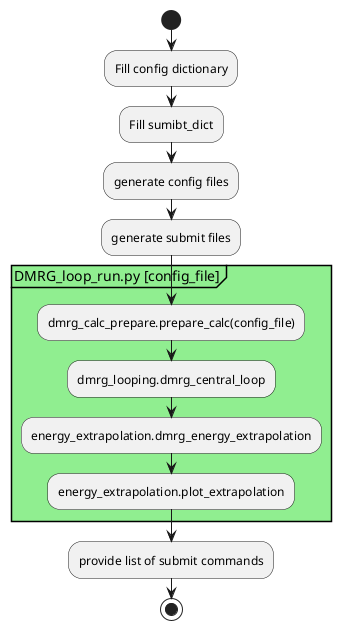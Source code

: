 @startuml single_job
start
:Fill config dictionary;
:Fill sumibt_dict;
:generate config files;
:generate submit files;
partition #lightGreen "DMRG_loop_run.py [config_file]"
:dmrg_calc_prepare.prepare_calc(config_file);
:dmrg_looping.dmrg_central_loop;
:energy_extrapolation.dmrg_energy_extrapolation;
:energy_extrapolation.plot_extrapolation;
end group
:provide list of submit commands;
stop
@enduml